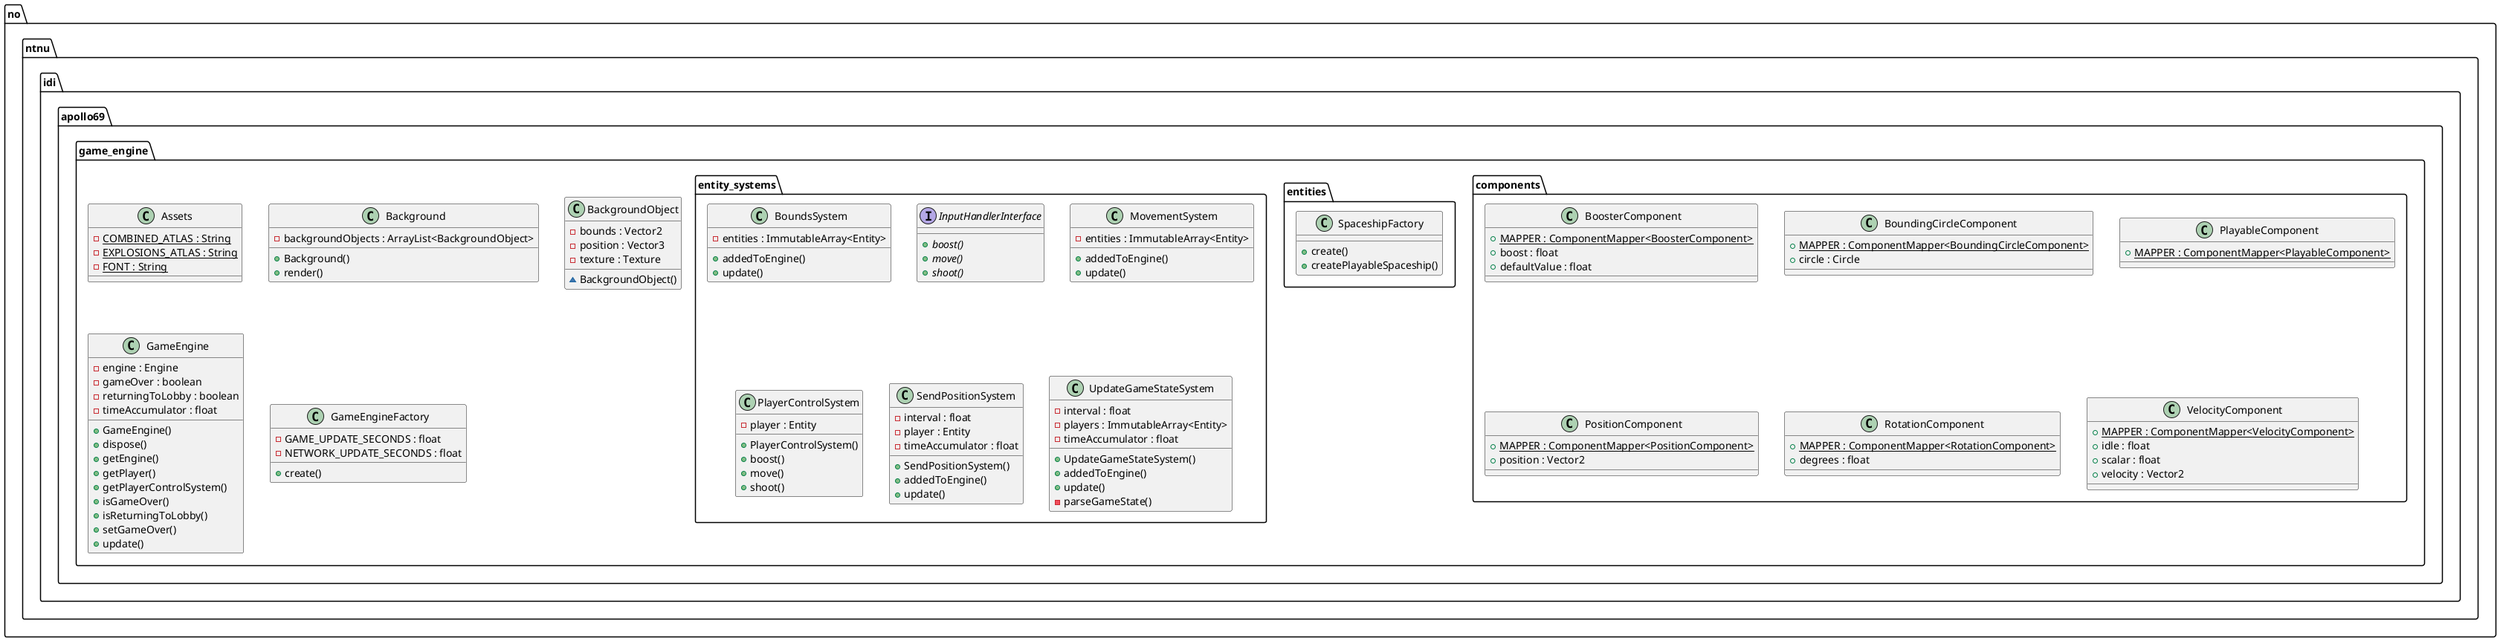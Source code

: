 @startuml

    namespace no.ntnu.idi.apollo69.game_engine {

        class Assets {
            {static} - COMBINED_ATLAS : String
            {static} - EXPLOSIONS_ATLAS : String
            {static} - FONT : String
        }
        class Background {
          - backgroundObjects : ArrayList<BackgroundObject>
          + Background()
          + render()
        }
        class BackgroundObject {
            - bounds : Vector2
            - position : Vector3
            - texture : Texture
            ~ BackgroundObject()
        }
        class GameEngine {
            - engine : Engine
            - gameOver : boolean
            - returningToLobby : boolean
            - timeAccumulator : float
            + GameEngine()
            + dispose()
            + getEngine()
            + getPlayer()
            + getPlayerControlSystem()
            + isGameOver()
            + isReturningToLobby()
            + setGameOver()
            + update()
        }
        class GameEngineFactory {
            - GAME_UPDATE_SECONDS : float
            - NETWORK_UPDATE_SECONDS : float
            + create()
        }

        namespace components {
            class BoosterComponent {
                {static} + MAPPER : ComponentMapper<BoosterComponent>
                + boost : float
                + defaultValue : float
            }
            class BoundingCircleComponent {
                {static} + MAPPER : ComponentMapper<BoundingCircleComponent>
                + circle : Circle
            }
            class PlayableComponent {
                {static} + MAPPER : ComponentMapper<PlayableComponent>
            }
            class PositionComponent {
                {static} + MAPPER : ComponentMapper<PositionComponent>
                + position : Vector2
            }
            class RotationComponent {
                {static} + MAPPER : ComponentMapper<RotationComponent>
                + degrees : float
            }
            class VelocityComponent {
                {static} + MAPPER : ComponentMapper<VelocityComponent>
                + idle : float
                + scalar : float
                + velocity : Vector2
            }
        }

        namespace entities {
            class SpaceshipFactory {
                + create()
                + createPlayableSpaceship()
            }
        }

        namespace entity_systems {
            class BoundsSystem {
                - entities : ImmutableArray<Entity>
                + addedToEngine()
                + update()
            }
            interface InputHandlerInterface {
                {abstract} + boost()
                {abstract} + move()
                {abstract} + shoot()
            }
            class MovementSystem {
                - entities : ImmutableArray<Entity>
                + addedToEngine()
                + update()
            }
            class PlayerControlSystem {
                - player : Entity
                + PlayerControlSystem()
                + boost()
                + move()
                + shoot()
            }
            class SendPositionSystem {
                - interval : float
                - player : Entity
                - timeAccumulator : float
                + SendPositionSystem()
                + addedToEngine()
                + update()
            }
            class UpdateGameStateSystem {
                - interval : float
                - players : ImmutableArray<Entity>
                - timeAccumulator : float
                + UpdateGameStateSystem()
                + addedToEngine()
                + update()
                - parseGameState()
            }
        }

}

@enduml
